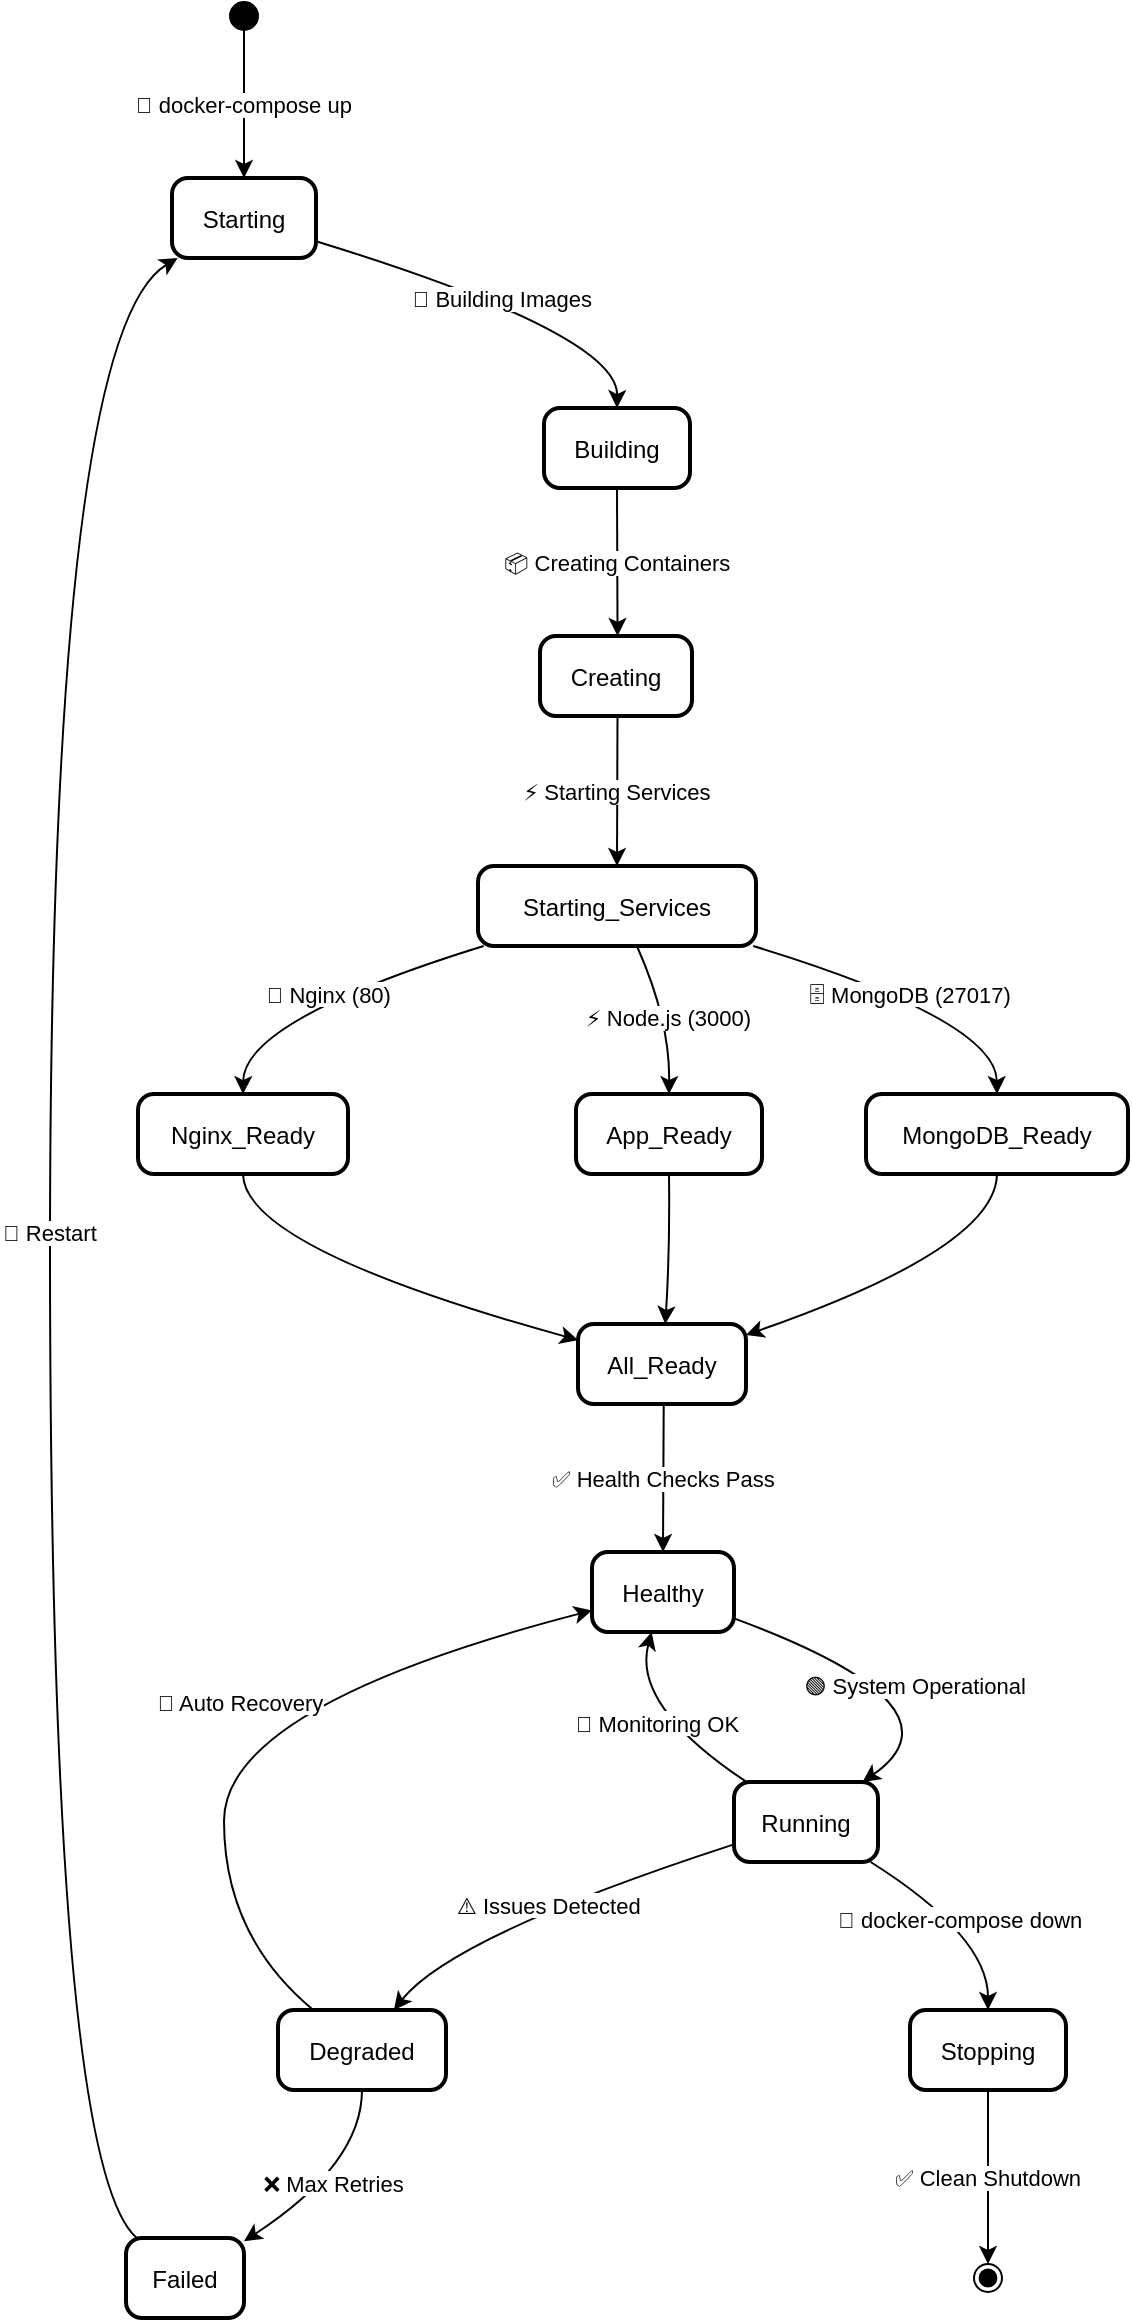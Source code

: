 <mxfile version="28.1.1">
  <diagram name="Page-1" id="ioLnwhf9lXZyP83GPHjr">
    <mxGraphModel dx="2037" dy="453" grid="1" gridSize="10" guides="1" tooltips="1" connect="1" arrows="1" fold="1" page="1" pageScale="1" pageWidth="1200" pageHeight="1920" math="0" shadow="0">
      <root>
        <mxCell id="0" />
        <mxCell id="1" parent="0" />
        <mxCell id="_WdwyP6aC4HmKLqly4qT-1" value="" style="ellipse;fillColor=strokeColor;" vertex="1" parent="1">
          <mxGeometry x="110" y="20" width="14" height="14" as="geometry" />
        </mxCell>
        <mxCell id="_WdwyP6aC4HmKLqly4qT-2" value="Starting" style="rounded=1;arcSize=20;strokeWidth=2" vertex="1" parent="1">
          <mxGeometry x="81" y="108" width="72" height="40" as="geometry" />
        </mxCell>
        <mxCell id="_WdwyP6aC4HmKLqly4qT-3" value="Building" style="rounded=1;arcSize=20;strokeWidth=2" vertex="1" parent="1">
          <mxGeometry x="267" y="223" width="73" height="40" as="geometry" />
        </mxCell>
        <mxCell id="_WdwyP6aC4HmKLqly4qT-4" value="Creating" style="rounded=1;arcSize=20;strokeWidth=2" vertex="1" parent="1">
          <mxGeometry x="265" y="337" width="76" height="40" as="geometry" />
        </mxCell>
        <mxCell id="_WdwyP6aC4HmKLqly4qT-5" value="Starting_Services" style="rounded=1;arcSize=20;strokeWidth=2" vertex="1" parent="1">
          <mxGeometry x="234" y="452" width="139" height="40" as="geometry" />
        </mxCell>
        <mxCell id="_WdwyP6aC4HmKLqly4qT-6" value="MongoDB_Ready" style="rounded=1;arcSize=20;strokeWidth=2" vertex="1" parent="1">
          <mxGeometry x="428" y="566" width="131" height="40" as="geometry" />
        </mxCell>
        <mxCell id="_WdwyP6aC4HmKLqly4qT-7" value="App_Ready" style="rounded=1;arcSize=20;strokeWidth=2" vertex="1" parent="1">
          <mxGeometry x="283" y="566" width="93" height="40" as="geometry" />
        </mxCell>
        <mxCell id="_WdwyP6aC4HmKLqly4qT-8" value="Nginx_Ready" style="rounded=1;arcSize=20;strokeWidth=2" vertex="1" parent="1">
          <mxGeometry x="64" y="566" width="105" height="40" as="geometry" />
        </mxCell>
        <mxCell id="_WdwyP6aC4HmKLqly4qT-9" value="All_Ready" style="rounded=1;arcSize=20;strokeWidth=2" vertex="1" parent="1">
          <mxGeometry x="284" y="681" width="84" height="40" as="geometry" />
        </mxCell>
        <mxCell id="_WdwyP6aC4HmKLqly4qT-10" value="Healthy" style="rounded=1;arcSize=20;strokeWidth=2" vertex="1" parent="1">
          <mxGeometry x="291" y="795" width="71" height="40" as="geometry" />
        </mxCell>
        <mxCell id="_WdwyP6aC4HmKLqly4qT-11" value="Running" style="rounded=1;arcSize=20;strokeWidth=2" vertex="1" parent="1">
          <mxGeometry x="362" y="910" width="72" height="40" as="geometry" />
        </mxCell>
        <mxCell id="_WdwyP6aC4HmKLqly4qT-12" value="Degraded" style="rounded=1;arcSize=20;strokeWidth=2" vertex="1" parent="1">
          <mxGeometry x="134" y="1024" width="84" height="40" as="geometry" />
        </mxCell>
        <mxCell id="_WdwyP6aC4HmKLqly4qT-13" value="Failed" style="rounded=1;arcSize=20;strokeWidth=2" vertex="1" parent="1">
          <mxGeometry x="58" y="1138" width="59" height="40" as="geometry" />
        </mxCell>
        <mxCell id="_WdwyP6aC4HmKLqly4qT-14" value="Stopping" style="rounded=1;arcSize=20;strokeWidth=2" vertex="1" parent="1">
          <mxGeometry x="450" y="1024" width="78" height="40" as="geometry" />
        </mxCell>
        <mxCell id="_WdwyP6aC4HmKLqly4qT-15" value="" style="ellipse;shape=endState;fillColor=strokeColor;" vertex="1" parent="1">
          <mxGeometry x="482" y="1151" width="14" height="14" as="geometry" />
        </mxCell>
        <mxCell id="_WdwyP6aC4HmKLqly4qT-16" value="🚀 docker-compose up" style="curved=1;startArrow=none;;exitX=0.51;exitY=1;entryX=0.5;entryY=0.01;rounded=0;" edge="1" parent="1" source="_WdwyP6aC4HmKLqly4qT-1" target="_WdwyP6aC4HmKLqly4qT-2">
          <mxGeometry relative="1" as="geometry">
            <Array as="points" />
          </mxGeometry>
        </mxCell>
        <mxCell id="_WdwyP6aC4HmKLqly4qT-17" value="🔨 Building Images" style="curved=1;startArrow=none;;exitX=1;exitY=0.79;entryX=0.5;entryY=0;rounded=0;" edge="1" parent="1" source="_WdwyP6aC4HmKLqly4qT-2" target="_WdwyP6aC4HmKLqly4qT-3">
          <mxGeometry relative="1" as="geometry">
            <Array as="points">
              <mxPoint x="304" y="186" />
            </Array>
          </mxGeometry>
        </mxCell>
        <mxCell id="_WdwyP6aC4HmKLqly4qT-18" value="📦 Creating Containers" style="curved=1;startArrow=none;;exitX=0.5;exitY=1;entryX=0.51;entryY=0.01;rounded=0;" edge="1" parent="1" source="_WdwyP6aC4HmKLqly4qT-3" target="_WdwyP6aC4HmKLqly4qT-4">
          <mxGeometry relative="1" as="geometry">
            <Array as="points" />
          </mxGeometry>
        </mxCell>
        <mxCell id="_WdwyP6aC4HmKLqly4qT-19" value="⚡ Starting Services" style="curved=1;startArrow=none;;exitX=0.51;exitY=1.01;entryX=0.5;entryY=-0.01;rounded=0;" edge="1" parent="1" source="_WdwyP6aC4HmKLqly4qT-4" target="_WdwyP6aC4HmKLqly4qT-5">
          <mxGeometry relative="1" as="geometry">
            <Array as="points" />
          </mxGeometry>
        </mxCell>
        <mxCell id="_WdwyP6aC4HmKLqly4qT-20" value="🗄️ MongoDB (27017)" style="curved=1;startArrow=none;;exitX=0.98;exitY=0.99;entryX=0.5;entryY=0.01;rounded=0;" edge="1" parent="1" source="_WdwyP6aC4HmKLqly4qT-5" target="_WdwyP6aC4HmKLqly4qT-6">
          <mxGeometry relative="1" as="geometry">
            <Array as="points">
              <mxPoint x="493" y="529" />
            </Array>
          </mxGeometry>
        </mxCell>
        <mxCell id="_WdwyP6aC4HmKLqly4qT-21" value="⚡ Node.js (3000)" style="curved=1;startArrow=none;;exitX=0.57;exitY=0.99;entryX=0.5;entryY=0.01;rounded=0;" edge="1" parent="1" source="_WdwyP6aC4HmKLqly4qT-5" target="_WdwyP6aC4HmKLqly4qT-7">
          <mxGeometry relative="1" as="geometry">
            <Array as="points">
              <mxPoint x="330" y="529" />
            </Array>
          </mxGeometry>
        </mxCell>
        <mxCell id="_WdwyP6aC4HmKLqly4qT-22" value="🔄 Nginx (80)" style="curved=1;startArrow=none;;exitX=0.03;exitY=0.99;entryX=0.5;entryY=0.01;rounded=0;" edge="1" parent="1" source="_WdwyP6aC4HmKLqly4qT-5" target="_WdwyP6aC4HmKLqly4qT-8">
          <mxGeometry relative="1" as="geometry">
            <Array as="points">
              <mxPoint x="117" y="529" />
            </Array>
          </mxGeometry>
        </mxCell>
        <mxCell id="_WdwyP6aC4HmKLqly4qT-23" value="" style="curved=1;startArrow=none;;exitX=0.5;exitY=1.01;entryX=1.01;entryY=0.13;rounded=0;" edge="1" parent="1" source="_WdwyP6aC4HmKLqly4qT-6" target="_WdwyP6aC4HmKLqly4qT-9">
          <mxGeometry relative="1" as="geometry">
            <Array as="points">
              <mxPoint x="493" y="643" />
            </Array>
          </mxGeometry>
        </mxCell>
        <mxCell id="_WdwyP6aC4HmKLqly4qT-24" value="" style="curved=1;startArrow=none;;exitX=0.5;exitY=1.01;entryX=0.52;entryY=-0.01;rounded=0;" edge="1" parent="1" source="_WdwyP6aC4HmKLqly4qT-7" target="_WdwyP6aC4HmKLqly4qT-9">
          <mxGeometry relative="1" as="geometry">
            <Array as="points">
              <mxPoint x="330" y="643" />
            </Array>
          </mxGeometry>
        </mxCell>
        <mxCell id="_WdwyP6aC4HmKLqly4qT-25" value="" style="curved=1;startArrow=none;;exitX=0.5;exitY=1.01;entryX=0;entryY=0.2;rounded=0;" edge="1" parent="1" source="_WdwyP6aC4HmKLqly4qT-8" target="_WdwyP6aC4HmKLqly4qT-9">
          <mxGeometry relative="1" as="geometry">
            <Array as="points">
              <mxPoint x="117" y="643" />
            </Array>
          </mxGeometry>
        </mxCell>
        <mxCell id="_WdwyP6aC4HmKLqly4qT-26" value="✅ Health Checks Pass" style="curved=1;startArrow=none;;exitX=0.51;exitY=0.99;entryX=0.5;entryY=0;rounded=0;" edge="1" parent="1" source="_WdwyP6aC4HmKLqly4qT-9" target="_WdwyP6aC4HmKLqly4qT-10">
          <mxGeometry relative="1" as="geometry">
            <Array as="points" />
          </mxGeometry>
        </mxCell>
        <mxCell id="_WdwyP6aC4HmKLqly4qT-27" value="🟢 System Operational" style="curved=1;startArrow=none;;exitX=1;exitY=0.83;entryX=0.9;entryY=-0.01;rounded=0;" edge="1" parent="1" source="_WdwyP6aC4HmKLqly4qT-10" target="_WdwyP6aC4HmKLqly4qT-11">
          <mxGeometry relative="1" as="geometry">
            <Array as="points">
              <mxPoint x="481" y="872" />
            </Array>
          </mxGeometry>
        </mxCell>
        <mxCell id="_WdwyP6aC4HmKLqly4qT-28" value="🔄 Monitoring OK" style="curved=1;startArrow=none;;exitX=0.08;exitY=-0.01;entryX=0.42;entryY=1;rounded=0;" edge="1" parent="1" source="_WdwyP6aC4HmKLqly4qT-11" target="_WdwyP6aC4HmKLqly4qT-10">
          <mxGeometry relative="1" as="geometry">
            <Array as="points">
              <mxPoint x="311" y="872" />
            </Array>
          </mxGeometry>
        </mxCell>
        <mxCell id="_WdwyP6aC4HmKLqly4qT-29" value="⚠️ Issues Detected" style="curved=1;startArrow=none;;exitX=0;exitY=0.78;entryX=0.69;entryY=0;rounded=0;" edge="1" parent="1" source="_WdwyP6aC4HmKLqly4qT-11" target="_WdwyP6aC4HmKLqly4qT-12">
          <mxGeometry relative="1" as="geometry">
            <Array as="points">
              <mxPoint x="221" y="987" />
            </Array>
          </mxGeometry>
        </mxCell>
        <mxCell id="_WdwyP6aC4HmKLqly4qT-30" value="🔧 Auto Recovery" style="curved=1;startArrow=none;;exitX=0.21;exitY=0;entryX=0;entryY=0.73;rounded=0;" edge="1" parent="1" source="_WdwyP6aC4HmKLqly4qT-12" target="_WdwyP6aC4HmKLqly4qT-10">
          <mxGeometry relative="1" as="geometry">
            <Array as="points">
              <mxPoint x="107" y="987" />
              <mxPoint x="107" y="872" />
            </Array>
          </mxGeometry>
        </mxCell>
        <mxCell id="_WdwyP6aC4HmKLqly4qT-31" value="❌ Max Retries" style="curved=1;startArrow=none;;exitX=0.5;exitY=1;entryX=1;entryY=0.04;rounded=0;" edge="1" parent="1" source="_WdwyP6aC4HmKLqly4qT-12" target="_WdwyP6aC4HmKLqly4qT-13">
          <mxGeometry relative="1" as="geometry">
            <Array as="points">
              <mxPoint x="176" y="1101" />
            </Array>
          </mxGeometry>
        </mxCell>
        <mxCell id="_WdwyP6aC4HmKLqly4qT-32" value="🔄 Restart" style="curved=1;startArrow=none;;exitX=0.1;exitY=0.01;entryX=0.03;entryY=1.01;rounded=0;" edge="1" parent="1" source="_WdwyP6aC4HmKLqly4qT-13" target="_WdwyP6aC4HmKLqly4qT-2">
          <mxGeometry relative="1" as="geometry">
            <Array as="points">
              <mxPoint x="20" y="1101" />
              <mxPoint x="20" y="186" />
            </Array>
          </mxGeometry>
        </mxCell>
        <mxCell id="_WdwyP6aC4HmKLqly4qT-33" value="🛑 docker-compose down" style="curved=1;startArrow=none;;exitX=0.94;exitY=0.99;entryX=0.5;entryY=0;rounded=0;" edge="1" parent="1" source="_WdwyP6aC4HmKLqly4qT-11" target="_WdwyP6aC4HmKLqly4qT-14">
          <mxGeometry relative="1" as="geometry">
            <Array as="points">
              <mxPoint x="489" y="987" />
            </Array>
          </mxGeometry>
        </mxCell>
        <mxCell id="_WdwyP6aC4HmKLqly4qT-34" value="✅ Clean Shutdown" style="curved=1;startArrow=none;;exitX=0.5;exitY=1;entryX=0.49;entryY=0.03;rounded=0;" edge="1" parent="1" source="_WdwyP6aC4HmKLqly4qT-14" target="_WdwyP6aC4HmKLqly4qT-15">
          <mxGeometry relative="1" as="geometry">
            <Array as="points" />
          </mxGeometry>
        </mxCell>
      </root>
    </mxGraphModel>
  </diagram>
</mxfile>
